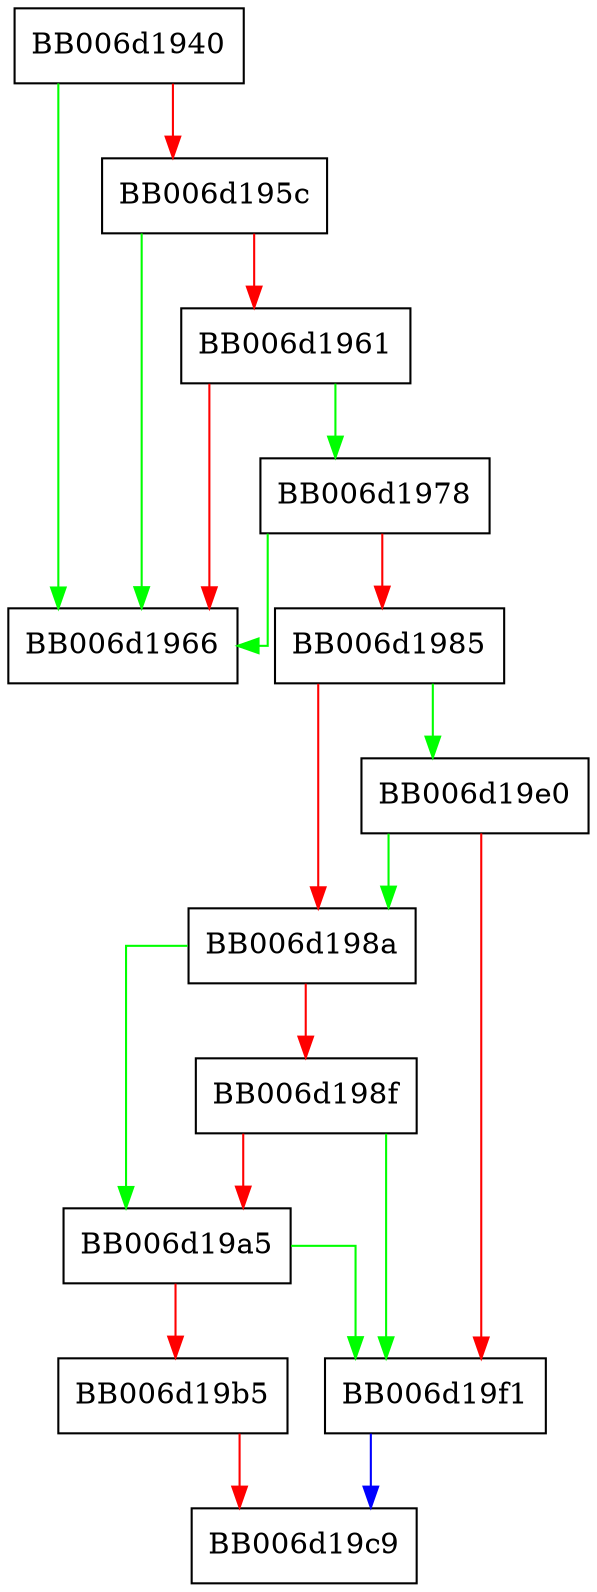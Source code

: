 digraph dh_export {
  node [shape="box"];
  graph [splines=ortho];
  BB006d1940 -> BB006d1966 [color="green"];
  BB006d1940 -> BB006d195c [color="red"];
  BB006d195c -> BB006d1966 [color="green"];
  BB006d195c -> BB006d1961 [color="red"];
  BB006d1961 -> BB006d1978 [color="green"];
  BB006d1961 -> BB006d1966 [color="red"];
  BB006d1978 -> BB006d1966 [color="green"];
  BB006d1978 -> BB006d1985 [color="red"];
  BB006d1985 -> BB006d19e0 [color="green"];
  BB006d1985 -> BB006d198a [color="red"];
  BB006d198a -> BB006d19a5 [color="green"];
  BB006d198a -> BB006d198f [color="red"];
  BB006d198f -> BB006d19f1 [color="green"];
  BB006d198f -> BB006d19a5 [color="red"];
  BB006d19a5 -> BB006d19f1 [color="green"];
  BB006d19a5 -> BB006d19b5 [color="red"];
  BB006d19b5 -> BB006d19c9 [color="red"];
  BB006d19e0 -> BB006d198a [color="green"];
  BB006d19e0 -> BB006d19f1 [color="red"];
  BB006d19f1 -> BB006d19c9 [color="blue"];
}